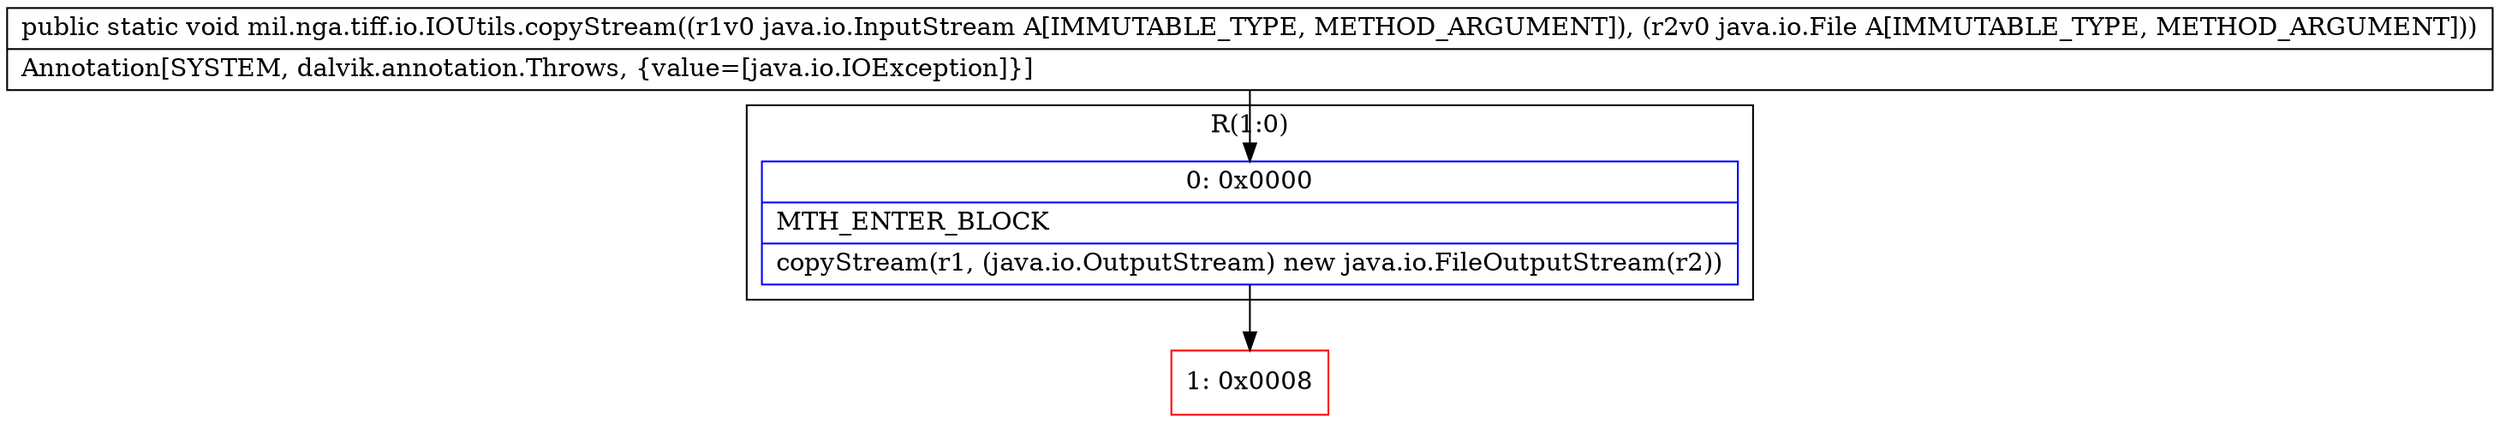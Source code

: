 digraph "CFG formil.nga.tiff.io.IOUtils.copyStream(Ljava\/io\/InputStream;Ljava\/io\/File;)V" {
subgraph cluster_Region_458585485 {
label = "R(1:0)";
node [shape=record,color=blue];
Node_0 [shape=record,label="{0\:\ 0x0000|MTH_ENTER_BLOCK\l|copyStream(r1, (java.io.OutputStream) new java.io.FileOutputStream(r2))\l}"];
}
Node_1 [shape=record,color=red,label="{1\:\ 0x0008}"];
MethodNode[shape=record,label="{public static void mil.nga.tiff.io.IOUtils.copyStream((r1v0 java.io.InputStream A[IMMUTABLE_TYPE, METHOD_ARGUMENT]), (r2v0 java.io.File A[IMMUTABLE_TYPE, METHOD_ARGUMENT]))  | Annotation[SYSTEM, dalvik.annotation.Throws, \{value=[java.io.IOException]\}]\l}"];
MethodNode -> Node_0;
Node_0 -> Node_1;
}


